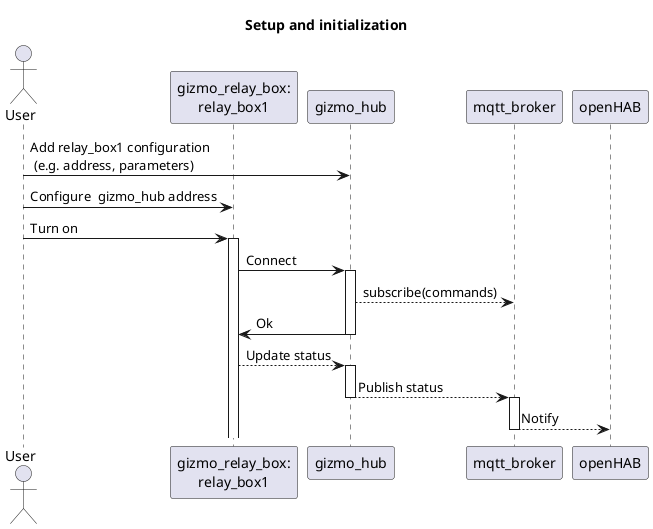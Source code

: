 @startuml
title Setup and initialization

actor User
participant "gizmo_relay_box:\nrelay_box1" as gizmo_relay_box
participant gizmo_hub
participant mqtt_broker
participant openHAB

User -> gizmo_hub: Add relay_box1 configuration\n (e.g. address, parameters)

User -> gizmo_relay_box: Configure  gizmo_hub address

User -> gizmo_relay_box: Turn on
activate gizmo_relay_box
gizmo_relay_box -> gizmo_hub: Connect
activate gizmo_hub
gizmo_hub --> mqtt_broker: subscribe(commands)
gizmo_relay_box <- gizmo_hub: Ok
deactivate gizmo_hub
gizmo_relay_box --> gizmo_hub: Update status
activate gizmo_hub
gizmo_hub --> mqtt_broker: Publish status
deactivate gizmo_hub
activate mqtt_broker
mqtt_broker --> openHAB: Notify
deactivate mqtt_broker


@enduml
